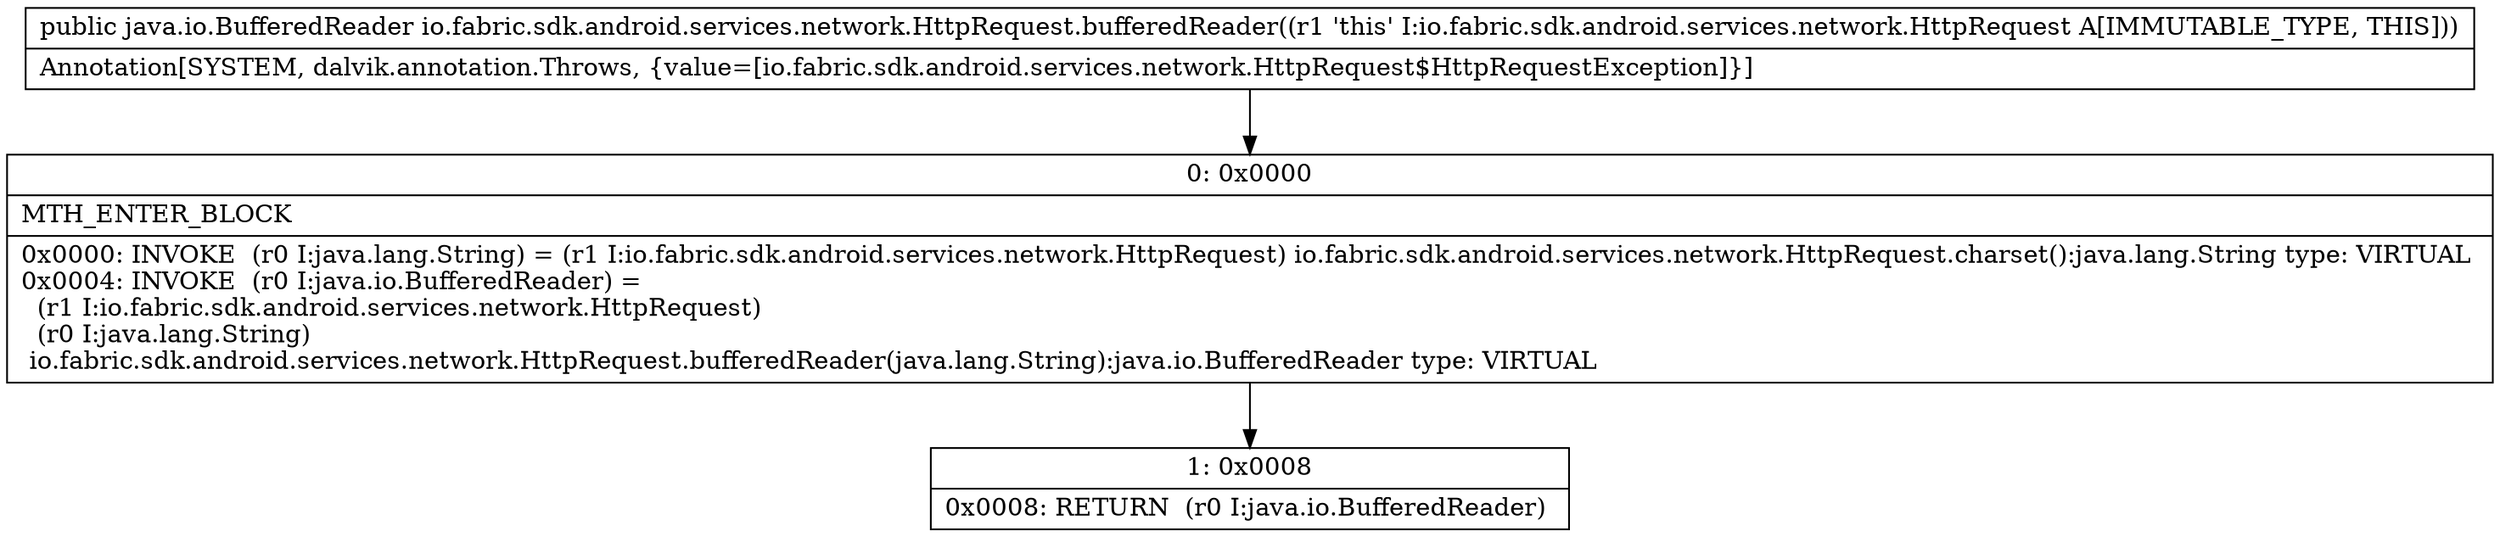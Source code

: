 digraph "CFG forio.fabric.sdk.android.services.network.HttpRequest.bufferedReader()Ljava\/io\/BufferedReader;" {
Node_0 [shape=record,label="{0\:\ 0x0000|MTH_ENTER_BLOCK\l|0x0000: INVOKE  (r0 I:java.lang.String) = (r1 I:io.fabric.sdk.android.services.network.HttpRequest) io.fabric.sdk.android.services.network.HttpRequest.charset():java.lang.String type: VIRTUAL \l0x0004: INVOKE  (r0 I:java.io.BufferedReader) = \l  (r1 I:io.fabric.sdk.android.services.network.HttpRequest)\l  (r0 I:java.lang.String)\l io.fabric.sdk.android.services.network.HttpRequest.bufferedReader(java.lang.String):java.io.BufferedReader type: VIRTUAL \l}"];
Node_1 [shape=record,label="{1\:\ 0x0008|0x0008: RETURN  (r0 I:java.io.BufferedReader) \l}"];
MethodNode[shape=record,label="{public java.io.BufferedReader io.fabric.sdk.android.services.network.HttpRequest.bufferedReader((r1 'this' I:io.fabric.sdk.android.services.network.HttpRequest A[IMMUTABLE_TYPE, THIS]))  | Annotation[SYSTEM, dalvik.annotation.Throws, \{value=[io.fabric.sdk.android.services.network.HttpRequest$HttpRequestException]\}]\l}"];
MethodNode -> Node_0;
Node_0 -> Node_1;
}

